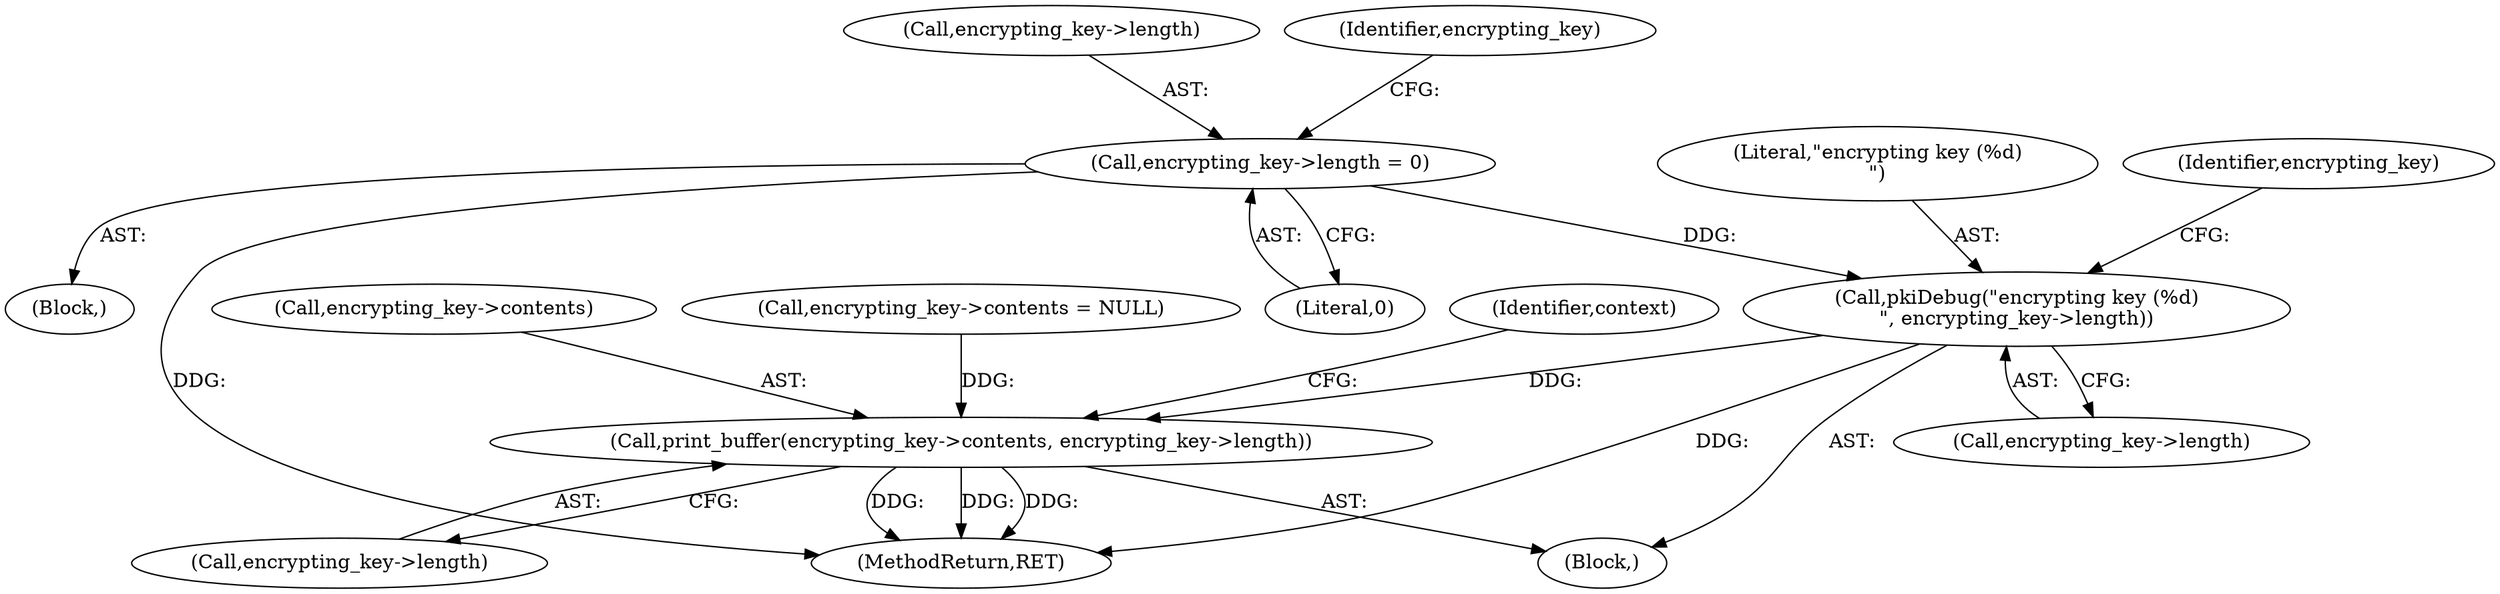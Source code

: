 digraph "0_krb5_db64ca25d661a47b996b4e2645998b5d7f0eb52c@API" {
"1000281" [label="(Call,encrypting_key->length = 0)"];
"1000820" [label="(Call,pkiDebug(\"encrypting key (%d)\n\", encrypting_key->length))"];
"1000825" [label="(Call,print_buffer(encrypting_key->contents, encrypting_key->length))"];
"1000281" [label="(Call,encrypting_key->length = 0)"];
"1000282" [label="(Call,encrypting_key->length)"];
"1000759" [label="(Block,)"];
"1000826" [label="(Call,encrypting_key->contents)"];
"1000286" [label="(Call,encrypting_key->contents = NULL)"];
"1000276" [label="(Block,)"];
"1001415" [label="(MethodReturn,RET)"];
"1000285" [label="(Literal,0)"];
"1000288" [label="(Identifier,encrypting_key)"];
"1000821" [label="(Literal,\"encrypting key (%d)\n\")"];
"1000820" [label="(Call,pkiDebug(\"encrypting key (%d)\n\", encrypting_key->length))"];
"1000822" [label="(Call,encrypting_key->length)"];
"1000833" [label="(Identifier,context)"];
"1000825" [label="(Call,print_buffer(encrypting_key->contents, encrypting_key->length))"];
"1000827" [label="(Identifier,encrypting_key)"];
"1000829" [label="(Call,encrypting_key->length)"];
"1000281" -> "1000276"  [label="AST: "];
"1000281" -> "1000285"  [label="CFG: "];
"1000282" -> "1000281"  [label="AST: "];
"1000285" -> "1000281"  [label="AST: "];
"1000288" -> "1000281"  [label="CFG: "];
"1000281" -> "1001415"  [label="DDG: "];
"1000281" -> "1000820"  [label="DDG: "];
"1000820" -> "1000759"  [label="AST: "];
"1000820" -> "1000822"  [label="CFG: "];
"1000821" -> "1000820"  [label="AST: "];
"1000822" -> "1000820"  [label="AST: "];
"1000827" -> "1000820"  [label="CFG: "];
"1000820" -> "1001415"  [label="DDG: "];
"1000820" -> "1000825"  [label="DDG: "];
"1000825" -> "1000759"  [label="AST: "];
"1000825" -> "1000829"  [label="CFG: "];
"1000826" -> "1000825"  [label="AST: "];
"1000829" -> "1000825"  [label="AST: "];
"1000833" -> "1000825"  [label="CFG: "];
"1000825" -> "1001415"  [label="DDG: "];
"1000825" -> "1001415"  [label="DDG: "];
"1000825" -> "1001415"  [label="DDG: "];
"1000286" -> "1000825"  [label="DDG: "];
}
